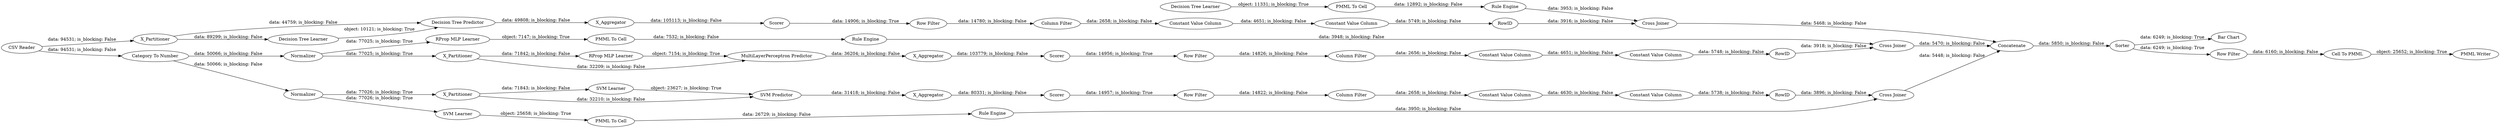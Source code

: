 digraph {
	"7862951905367155752_7" [label=X_Aggregator]
	"-6771809171281399023_9" [label="Row Filter"]
	"765990601542468589_38" [label="Cross Joiner"]
	"2223947008201934625_34" [label="Rule Engine"]
	"2194980823508692927_9" [label="Row Filter"]
	"7862951905367155752_41" [label=Scorer]
	"7862951905367155752_31" [label="SVM Learner"]
	"8351901502351093798_34" [label="PMML To Cell"]
	"2194980823508692927_292" [label="Constant Value Column"]
	"765990601542468589_32" [label="Decision Tree Predictor"]
	"-3660374814829313261_34" [label="Rule Engine"]
	"-4907579962502684573_61" [label="PMML Writer"]
	"2945597376528546708_32" [label="MultiLayerPerceptron Predictor"]
	"-6771809171281399023_290" [label="Constant Value Column"]
	"2945597376528546708_31" [label="RProp MLP Learner"]
	"2945597376528546708_39" [label=Normalizer]
	"2194980823508692927_293" [label=RowID]
	"-4907579962502684573_60" [label=Concatenate]
	"7862951905367155752_2" [label=X_Partitioner]
	"2194980823508692927_294" [label="Column Filter"]
	"-4907579962502684573_54" [label="Cell To PMML"]
	"4608841020989586045_294" [label="Column Filter"]
	"2945597376528546708_38" [label="Cross Joiner"]
	"2945597376528546708_2" [label=X_Partitioner]
	"4608841020989586045_293" [label=RowID]
	"2223947008201934625_22" [label="PMML To Cell"]
	"-6771809171281399023_293" [label=RowID]
	"-4907579962502684573_58" [label="Category To Number"]
	"8351901502351093798_33" [label="SVM Learner"]
	"-3660374814829313261_28" [label="PMML To Cell"]
	"-3660374814829313261_33" [label="Decision Tree Learner"]
	"4608841020989586045_9" [label="Row Filter"]
	"-4907579962502684573_62" [label="CSV Reader"]
	"-4907579962502684573_59" [label="Bar Chart"]
	"-6771809171281399023_294" [label="Column Filter"]
	"4608841020989586045_290" [label="Constant Value Column"]
	"765990601542468589_2" [label=X_Partitioner]
	"765990601542468589_31" [label="Decision Tree Learner"]
	"765990601542468589_7" [label=X_Aggregator]
	"8351901502351093798_35" [label="Rule Engine"]
	"2223947008201934625_35" [label="RProp MLP Learner"]
	"765990601542468589_39" [label=Scorer]
	"7862951905367155752_32" [label="SVM Predictor"]
	"-4907579962502684573_52" [label=Sorter]
	"-6771809171281399023_292" [label="Constant Value Column"]
	"2945597376528546708_7" [label=X_Aggregator]
	"4608841020989586045_292" [label="Constant Value Column"]
	"-4907579962502684573_53" [label="Row Filter"]
	"7862951905367155752_40" [label=Normalizer]
	"7862951905367155752_39" [label="Cross Joiner"]
	"2945597376528546708_40" [label=Scorer]
	"2194980823508692927_290" [label="Constant Value Column"]
	"-4907579962502684573_58" -> "7862951905367155752_40" [label="data: 50066; is_blocking: False"]
	"4608841020989586045_294" -> "4608841020989586045_290" [label="data: 2658; is_blocking: False"]
	"2223947008201934625_34" -> "2945597376528546708_38" [label="data: 3948; is_blocking: False"]
	"-3660374814829313261_33" -> "-3660374814829313261_28" [label="object: 11331; is_blocking: True"]
	"2945597376528546708_7" -> "2945597376528546708_40" [label="data: 103779; is_blocking: False"]
	"-4907579962502684573_60" -> "-4907579962502684573_52" [label="data: 5850; is_blocking: False"]
	"2194980823508692927_293" -> "2945597376528546708_38" [label="data: 3918; is_blocking: False"]
	"8351901502351093798_35" -> "7862951905367155752_39" [label="data: 3950; is_blocking: False"]
	"7862951905367155752_39" -> "-4907579962502684573_60" [label="data: 5448; is_blocking: False"]
	"765990601542468589_31" -> "765990601542468589_32" [label="object: 10121; is_blocking: True"]
	"-4907579962502684573_62" -> "-4907579962502684573_58" [label="data: 94531; is_blocking: False"]
	"2945597376528546708_32" -> "2945597376528546708_7" [label="data: 36204; is_blocking: False"]
	"2194980823508692927_9" -> "2194980823508692927_294" [label="data: 14826; is_blocking: False"]
	"-4907579962502684573_52" -> "-4907579962502684573_59" [label="data: 6249; is_blocking: True"]
	"765990601542468589_2" -> "765990601542468589_31" [label="data: 89299; is_blocking: False"]
	"7862951905367155752_32" -> "7862951905367155752_7" [label="data: 31418; is_blocking: False"]
	"2945597376528546708_39" -> "2945597376528546708_2" [label="data: 77025; is_blocking: True"]
	"7862951905367155752_41" -> "4608841020989586045_9" [label="data: 14957; is_blocking: True"]
	"8351901502351093798_33" -> "8351901502351093798_34" [label="object: 25658; is_blocking: True"]
	"7862951905367155752_2" -> "7862951905367155752_32" [label="data: 32210; is_blocking: False"]
	"-4907579962502684573_54" -> "-4907579962502684573_61" [label="object: 25652; is_blocking: True"]
	"765990601542468589_2" -> "765990601542468589_32" [label="data: 44759; is_blocking: False"]
	"2945597376528546708_31" -> "2945597376528546708_32" [label="object: 7154; is_blocking: True"]
	"-4907579962502684573_52" -> "-4907579962502684573_53" [label="data: 6249; is_blocking: True"]
	"-4907579962502684573_58" -> "2945597376528546708_39" [label="data: 50066; is_blocking: False"]
	"-6771809171281399023_290" -> "-6771809171281399023_292" [label="data: 4651; is_blocking: False"]
	"8351901502351093798_34" -> "8351901502351093798_35" [label="data: 26729; is_blocking: False"]
	"-6771809171281399023_9" -> "-6771809171281399023_294" [label="data: 14780; is_blocking: False"]
	"4608841020989586045_292" -> "4608841020989586045_293" [label="data: 5738; is_blocking: False"]
	"4608841020989586045_293" -> "7862951905367155752_39" [label="data: 3896; is_blocking: False"]
	"4608841020989586045_290" -> "4608841020989586045_292" [label="data: 4630; is_blocking: False"]
	"7862951905367155752_40" -> "8351901502351093798_33" [label="data: 77026; is_blocking: True"]
	"2194980823508692927_290" -> "2194980823508692927_292" [label="data: 4651; is_blocking: False"]
	"2945597376528546708_39" -> "2223947008201934625_35" [label="data: 77025; is_blocking: True"]
	"765990601542468589_7" -> "765990601542468589_39" [label="data: 105113; is_blocking: False"]
	"-6771809171281399023_292" -> "-6771809171281399023_293" [label="data: 5749; is_blocking: False"]
	"2945597376528546708_38" -> "-4907579962502684573_60" [label="data: 5470; is_blocking: False"]
	"7862951905367155752_7" -> "7862951905367155752_41" [label="data: 80331; is_blocking: False"]
	"-3660374814829313261_28" -> "-3660374814829313261_34" [label="data: 12892; is_blocking: False"]
	"765990601542468589_38" -> "-4907579962502684573_60" [label="data: 5468; is_blocking: False"]
	"-4907579962502684573_62" -> "765990601542468589_2" [label="data: 94531; is_blocking: False"]
	"765990601542468589_32" -> "765990601542468589_7" [label="data: 49808; is_blocking: False"]
	"-6771809171281399023_294" -> "-6771809171281399023_290" [label="data: 2658; is_blocking: False"]
	"4608841020989586045_9" -> "4608841020989586045_294" [label="data: 14822; is_blocking: False"]
	"7862951905367155752_40" -> "7862951905367155752_2" [label="data: 77026; is_blocking: True"]
	"2945597376528546708_2" -> "2945597376528546708_32" [label="data: 32209; is_blocking: False"]
	"2194980823508692927_294" -> "2194980823508692927_290" [label="data: 2656; is_blocking: False"]
	"2223947008201934625_35" -> "2223947008201934625_22" [label="object: 7147; is_blocking: True"]
	"2945597376528546708_40" -> "2194980823508692927_9" [label="data: 14956; is_blocking: True"]
	"-3660374814829313261_34" -> "765990601542468589_38" [label="data: 3953; is_blocking: False"]
	"-4907579962502684573_53" -> "-4907579962502684573_54" [label="data: 6160; is_blocking: False"]
	"2945597376528546708_2" -> "2945597376528546708_31" [label="data: 71842; is_blocking: False"]
	"765990601542468589_39" -> "-6771809171281399023_9" [label="data: 14906; is_blocking: True"]
	"2194980823508692927_292" -> "2194980823508692927_293" [label="data: 5748; is_blocking: False"]
	"-6771809171281399023_293" -> "765990601542468589_38" [label="data: 3916; is_blocking: False"]
	"7862951905367155752_2" -> "7862951905367155752_31" [label="data: 71843; is_blocking: False"]
	"2223947008201934625_22" -> "2223947008201934625_34" [label="data: 7532; is_blocking: False"]
	"7862951905367155752_31" -> "7862951905367155752_32" [label="object: 23627; is_blocking: True"]
	rankdir=LR
}
